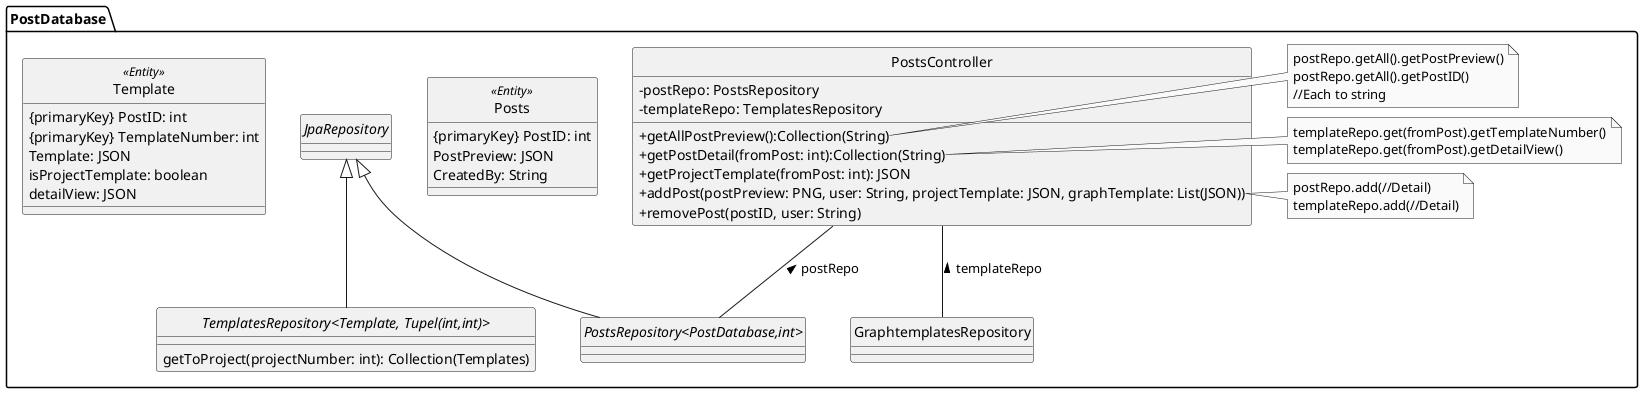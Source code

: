 @startuml
'https://plantuml.com/class-diagram
skinparam monochrome true
skinparam shadowing false
skinparam genericDisplay old
skinparam classAttributeIconSize 0
hide circle

package PostDatabase{
    PostsController -- PostsRepository : postRepo <
    PostsController -- GraphtemplatesRepository : templateRepo <

    class Posts <<Entity>>{
        {primaryKey} PostID: int
        PostPreview: JSON
        CreatedBy: String
    }

    interface PostsRepository <PostDatabase,int> extends JpaRepository{}

    class PostsController {
        - postRepo: PostsRepository
        - templateRepo: TemplatesRepository

        + getAllPostPreview():Collection(String)
        + getPostDetail(fromPost: int):Collection(String)
        + getProjectTemplate(fromPost: int): JSON
        + addPost(postPreview: PNG, user: String, projectTemplate: JSON, graphTemplate: List(JSON))
        + removePost(postID, user: String)
    }

    note right of PostsController::getAllPostPreview{
        postRepo.getAll().getPostPreview()
        postRepo.getAll().getPostID()
        //Each to string
    }

    note right of PostsController::getPostDetail{
        templateRepo.get(fromPost).getTemplateNumber()
        templateRepo.get(fromPost).getDetailView()
    }

    note right of PostsController::addPost{
            postRepo.add(//Detail)
            templateRepo.add(//Detail)
        }


    class Template <<Entity>>{
        {primaryKey} PostID: int
        {primaryKey} TemplateNumber: int
        Template: JSON
        isProjectTemplate: boolean
        detailView: JSON
    }
    interface TemplatesRepository <Template, Tupel(int,int)> extends JpaRepository {
        getToProject(projectNumber: int): Collection(Templates)
    }

  }


@enduml